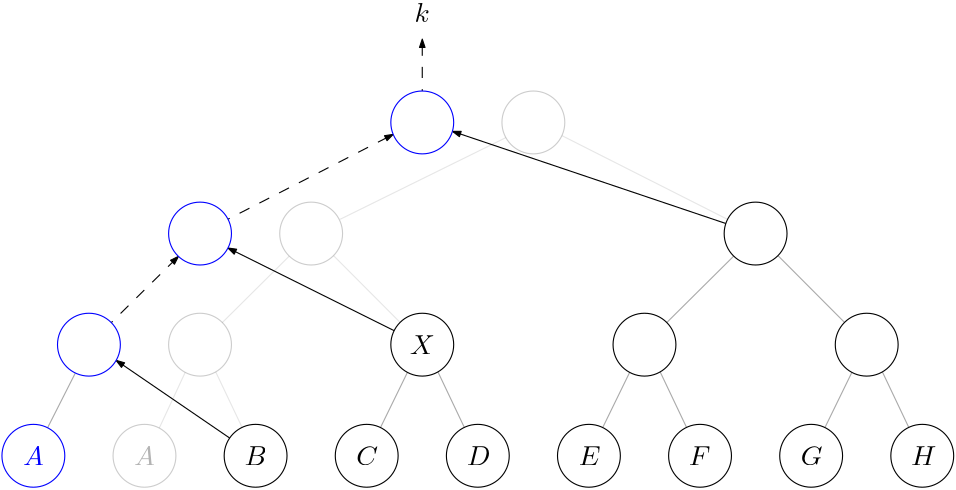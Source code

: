 <?xml version="1.0"?>
<!DOCTYPE ipe SYSTEM "ipe.dtd">
<ipe version="70218" creator="Ipe 7.2.24">
<info created="D:20240309153354" modified="D:20240413122925"/>
<ipestyle name="basic">
<symbol name="arrow/arc(spx)">
<path stroke="sym-stroke" fill="sym-stroke" pen="sym-pen">
0 0 m
-1 0.333 l
-1 -0.333 l
h
</path>
</symbol>
<symbol name="arrow/farc(spx)">
<path stroke="sym-stroke" fill="white" pen="sym-pen">
0 0 m
-1 0.333 l
-1 -0.333 l
h
</path>
</symbol>
<symbol name="arrow/ptarc(spx)">
<path stroke="sym-stroke" fill="sym-stroke" pen="sym-pen">
0 0 m
-1 0.333 l
-0.8 0 l
-1 -0.333 l
h
</path>
</symbol>
<symbol name="arrow/fptarc(spx)">
<path stroke="sym-stroke" fill="white" pen="sym-pen">
0 0 m
-1 0.333 l
-0.8 0 l
-1 -0.333 l
h
</path>
</symbol>
<symbol name="mark/circle(sx)" transformations="translations">
<path fill="sym-stroke">
0.6 0 0 0.6 0 0 e
0.4 0 0 0.4 0 0 e
</path>
</symbol>
<symbol name="mark/disk(sx)" transformations="translations">
<path fill="sym-stroke">
0.6 0 0 0.6 0 0 e
</path>
</symbol>
<symbol name="mark/fdisk(sfx)" transformations="translations">
<group>
<path fill="sym-fill">
0.5 0 0 0.5 0 0 e
</path>
<path fill="sym-stroke" fillrule="eofill">
0.6 0 0 0.6 0 0 e
0.4 0 0 0.4 0 0 e
</path>
</group>
</symbol>
<symbol name="mark/box(sx)" transformations="translations">
<path fill="sym-stroke" fillrule="eofill">
-0.6 -0.6 m
0.6 -0.6 l
0.6 0.6 l
-0.6 0.6 l
h
-0.4 -0.4 m
0.4 -0.4 l
0.4 0.4 l
-0.4 0.4 l
h
</path>
</symbol>
<symbol name="mark/square(sx)" transformations="translations">
<path fill="sym-stroke">
-0.6 -0.6 m
0.6 -0.6 l
0.6 0.6 l
-0.6 0.6 l
h
</path>
</symbol>
<symbol name="mark/fsquare(sfx)" transformations="translations">
<group>
<path fill="sym-fill">
-0.5 -0.5 m
0.5 -0.5 l
0.5 0.5 l
-0.5 0.5 l
h
</path>
<path fill="sym-stroke" fillrule="eofill">
-0.6 -0.6 m
0.6 -0.6 l
0.6 0.6 l
-0.6 0.6 l
h
-0.4 -0.4 m
0.4 -0.4 l
0.4 0.4 l
-0.4 0.4 l
h
</path>
</group>
</symbol>
<symbol name="mark/cross(sx)" transformations="translations">
<group>
<path fill="sym-stroke">
-0.43 -0.57 m
0.57 0.43 l
0.43 0.57 l
-0.57 -0.43 l
h
</path>
<path fill="sym-stroke">
-0.43 0.57 m
0.57 -0.43 l
0.43 -0.57 l
-0.57 0.43 l
h
</path>
</group>
</symbol>
<symbol name="arrow/fnormal(spx)">
<path stroke="sym-stroke" fill="white" pen="sym-pen">
0 0 m
-1 0.333 l
-1 -0.333 l
h
</path>
</symbol>
<symbol name="arrow/pointed(spx)">
<path stroke="sym-stroke" fill="sym-stroke" pen="sym-pen">
0 0 m
-1 0.333 l
-0.8 0 l
-1 -0.333 l
h
</path>
</symbol>
<symbol name="arrow/fpointed(spx)">
<path stroke="sym-stroke" fill="white" pen="sym-pen">
0 0 m
-1 0.333 l
-0.8 0 l
-1 -0.333 l
h
</path>
</symbol>
<symbol name="arrow/linear(spx)">
<path stroke="sym-stroke" pen="sym-pen">
-1 0.333 m
0 0 l
-1 -0.333 l
</path>
</symbol>
<symbol name="arrow/fdouble(spx)">
<path stroke="sym-stroke" fill="white" pen="sym-pen">
0 0 m
-1 0.333 l
-1 -0.333 l
h
-1 0 m
-2 0.333 l
-2 -0.333 l
h
</path>
</symbol>
<symbol name="arrow/double(spx)">
<path stroke="sym-stroke" fill="sym-stroke" pen="sym-pen">
0 0 m
-1 0.333 l
-1 -0.333 l
h
-1 0 m
-2 0.333 l
-2 -0.333 l
h
</path>
</symbol>
<symbol name="arrow/mid-normal(spx)">
<path stroke="sym-stroke" fill="sym-stroke" pen="sym-pen">
0.5 0 m
-0.5 0.333 l
-0.5 -0.333 l
h
</path>
</symbol>
<symbol name="arrow/mid-fnormal(spx)">
<path stroke="sym-stroke" fill="white" pen="sym-pen">
0.5 0 m
-0.5 0.333 l
-0.5 -0.333 l
h
</path>
</symbol>
<symbol name="arrow/mid-pointed(spx)">
<path stroke="sym-stroke" fill="sym-stroke" pen="sym-pen">
0.5 0 m
-0.5 0.333 l
-0.3 0 l
-0.5 -0.333 l
h
</path>
</symbol>
<symbol name="arrow/mid-fpointed(spx)">
<path stroke="sym-stroke" fill="white" pen="sym-pen">
0.5 0 m
-0.5 0.333 l
-0.3 0 l
-0.5 -0.333 l
h
</path>
</symbol>
<symbol name="arrow/mid-double(spx)">
<path stroke="sym-stroke" fill="sym-stroke" pen="sym-pen">
1 0 m
0 0.333 l
0 -0.333 l
h
0 0 m
-1 0.333 l
-1 -0.333 l
h
</path>
</symbol>
<symbol name="arrow/mid-fdouble(spx)">
<path stroke="sym-stroke" fill="white" pen="sym-pen">
1 0 m
0 0.333 l
0 -0.333 l
h
0 0 m
-1 0.333 l
-1 -0.333 l
h
</path>
</symbol>
<anglesize name="22.5 deg" value="22.5"/>
<anglesize name="30 deg" value="30"/>
<anglesize name="45 deg" value="45"/>
<anglesize name="60 deg" value="60"/>
<anglesize name="90 deg" value="90"/>
<arrowsize name="large" value="10"/>
<arrowsize name="small" value="5"/>
<arrowsize name="tiny" value="3"/>
<color name="blue" value="0 0 1"/>
<color name="brown" value="0.647 0.165 0.165"/>
<color name="darkblue" value="0 0 0.545"/>
<color name="darkcyan" value="0 0.545 0.545"/>
<color name="darkgray" value="0.663"/>
<color name="darkgreen" value="0 0.392 0"/>
<color name="darkmagenta" value="0.545 0 0.545"/>
<color name="darkorange" value="1 0.549 0"/>
<color name="darkred" value="0.545 0 0"/>
<color name="gold" value="1 0.843 0"/>
<color name="gray" value="0.745"/>
<color name="green" value="0 1 0"/>
<color name="lightblue" value="0.678 0.847 0.902"/>
<color name="lightcyan" value="0.878 1 1"/>
<color name="lightgray" value="0.827"/>
<color name="lightgreen" value="0.565 0.933 0.565"/>
<color name="lightyellow" value="1 1 0.878"/>
<color name="navy" value="0 0 0.502"/>
<color name="orange" value="1 0.647 0"/>
<color name="pink" value="1 0.753 0.796"/>
<color name="purple" value="0.627 0.125 0.941"/>
<color name="red" value="1 0 0"/>
<color name="seagreen" value="0.18 0.545 0.341"/>
<color name="turquoise" value="0.251 0.878 0.816"/>
<color name="violet" value="0.933 0.51 0.933"/>
<color name="yellow" value="1 1 0"/>
<dashstyle name="dash dot dotted" value="[4 2 1 2 1 2] 0"/>
<dashstyle name="dash dotted" value="[4 2 1 2] 0"/>
<dashstyle name="dashed" value="[4] 0"/>
<dashstyle name="dotted" value="[1 3] 0"/>
<gridsize name="10 pts (~3.5 mm)" value="10"/>
<gridsize name="14 pts (~5 mm)" value="14"/>
<gridsize name="16 pts (~6 mm)" value="16"/>
<gridsize name="20 pts (~7 mm)" value="20"/>
<gridsize name="28 pts (~10 mm)" value="28"/>
<gridsize name="32 pts (~12 mm)" value="32"/>
<gridsize name="4 pts" value="4"/>
<gridsize name="56 pts (~20 mm)" value="56"/>
<gridsize name="8 pts (~3 mm)" value="8"/>
<opacity name="10%" value="0.1"/>
<opacity name="30%" value="0.3"/>
<opacity name="50%" value="0.5"/>
<opacity name="75%" value="0.75"/>
<pen name="fat" value="1.2"/>
<pen name="heavier" value="0.8"/>
<pen name="ultrafat" value="2"/>
<symbolsize name="large" value="5"/>
<symbolsize name="small" value="2"/>
<symbolsize name="tiny" value="1.1"/>
<textsize name="Huge" value="\Huge"/>
<textsize name="LARGE" value="\LARGE"/>
<textsize name="Large" value="\Large"/>
<textsize name="footnote" value="\footnotesize"/>
<textsize name="huge" value="\huge"/>
<textsize name="large" value="\large"/>
<textsize name="small" value="\small"/>
<textsize name="tiny" value="\tiny"/>
<textstyle name="center" begin="\begin{center}" end="\end{center}"/>
<textstyle name="item" begin="\begin{itemize}\item{}" end="\end{itemize}"/>
<textstyle name="itemize" begin="\begin{itemize}" end="\end{itemize}"/>
<tiling name="falling" angle="-60" step="4" width="1"/>
<tiling name="rising" angle="30" step="4" width="1"/>
</ipestyle>
<ipestyle name="personal">
<opacity name="20%" value="0.2"/>
</ipestyle>
<page>
<layer name="alpha"/>
<view layers="alpha" active="alpha"/>
<path layer="alpha" matrix="1 0 0 1 180 40" stroke="darkgray">
220 640 m
188.056 672.056 l
</path>
<path matrix="1 0 0 1 20 40" stroke="black" fill="1" opacity="50%" stroke-opacity="10%">
340 680 m
270.269 715.253 l
</path>
<path matrix="1 0 0 1 0 40" stroke="black" fill="1" arrow="normal/tiny">
360 680 m
250.851 716.799 l
</path>
<path matrix="1 0 0 1 180 40" stroke="darkgray">
140 640 m
172.117 671.884 l
</path>
<path matrix="1 0 0 1 0 40" stroke="black" fill="1" arrow="normal/tiny">
240 640 m
170.049 674.803 l
</path>
<path matrix="1 0 0 1 0 40" stroke="black" fill="1" arrow="normal/tiny">
180 600 m
129.799 634.345 l
</path>
<path matrix="1 0 0 1 0 40" stroke="black" fill="1" dash="dashed" arrow="normal/tiny">
240 720 m
240 750 l
</path>
<path matrix="1 0 0 1 0 40" stroke="black" fill="1" dash="dashed" arrow="normal/tiny">
160 680 m
229.531 715.71 l
</path>
<path matrix="1 0 0 1 0 40" stroke="black" fill="1" dash="dashed" arrow="normal/tiny">
120 640 m
152.224 671.782 l
</path>
<path matrix="1 0 0 1 0 40" stroke="darkgray">
100 600 m
115.11 629.798 l
</path>
<path matrix="1 0 0 1 0 40" stroke="black" fill="1" opacity="50%" stroke-opacity="10%">
210.414 685.133 m
270.088 714.546 l
</path>
<path matrix="1 0 0 1 100 40" stroke="darkgray">
160 600 m
145.647 630.196 l
</path>
<path matrix="1 0 0 1 100 40" stroke="darkgray">
120 600 m
134.661 630.025 l
</path>
<path matrix="1 0 0 1 20 40" stroke="black" fill="1" opacity="50%" stroke-opacity="10%">
160 600 m
145.647 630.196 l
</path>
<path matrix="1 0 0 1 0 40" stroke="black" fill="1" opacity="50%" stroke-opacity="10%">
145.323 609.983 m
154.661 630.025 l
</path>
<path matrix="1 0 0 1 20 40" stroke="black" fill="1" opacity="50%" stroke-opacity="10%">
220 640 m
188.056 672.056 l
</path>
<path matrix="1 0 0 1 0 40" stroke="black" fill="1" opacity="50%" stroke-opacity="10%">
167.949 647.892 m
192.117 671.884 l
</path>
<path matrix="1 0 0 1 -80 -24" stroke="black" fill="1" opacity="50%" stroke-opacity="20%">
11.3137 0 0 11.3137 240 704 e
</path>
<path matrix="1 0 0 1 -40 16" stroke="black" fill="1" opacity="50%" stroke-opacity="20%">
11.3137 0 0 11.3137 240 704 e
</path>
<group matrix="1 0 0 1 -74.854 61.998">
<path matrix="1 0 0 1 14.854 -125.998" stroke="black" fill="white">
11.3137 0 0 11.3137 240 704 e
</path>
<text matrix="1 0 0 1 16.0105 -80.309" transformations="translations" pos="234.815 654.907" stroke="black" type="label" width="8.057" height="6.808" depth="0" valign="baseline" style="math">B</text>
</group>
<path matrix="1 0 0 1 40 56" stroke="black" fill="1" opacity="50%" stroke-opacity="20%">
11.3137 0 0 11.3137 240 704 e
</path>
<group matrix="1 0 0 1 68.4822 77.296">
<path matrix="1 0 0 1 -88.4822 -141.296" stroke="black" fill="white">
11.3137 0 0 11.3137 240 704 e
</path>
<text matrix="1 0 0 1 -87.0332 -95.6074" transformations="translations" pos="234.815 654.907" stroke="black" type="label" width="7.833" height="6.808" depth="0" valign="baseline" style="math">C
</text>
</group>
<group matrix="1 0 0 1 5.146 61.998">
<path matrix="1 0 0 1 14.854 -125.998" stroke="black" fill="white">
11.3137 0 0 11.3137 240 704 e
</path>
<text matrix="1 0 0 1 16.0105 -80.309" transformations="translations" pos="234.815 654.907" stroke="black" type="label" width="8.525" height="6.808" depth="0" valign="baseline" style="math">D
</text>
</group>
<path matrix="1 0 0 1 260 40" stroke="darkgray">
160 600 m
145.647 630.196 l
</path>
<path matrix="1 0 0 1 260 40" stroke="darkgray">
120 600 m
134.661 630.025 l
</path>
<path matrix="1 0 0 1 180 40" stroke="darkgray">
160 600 m
145.647 630.196 l
</path>
<path matrix="1 0 0 1 180 40" stroke="darkgray">
120 600 m
134.661 630.025 l
</path>
<path matrix="1 0 0 1 80 -24" stroke="black" fill="1">
11.3137 0 0 11.3137 240 704 e
</path>
<path matrix="1 0 0 1 120 16" stroke="black" fill="1">
11.3137 0 0 11.3137 240 704 e
</path>
<group matrix="1 0 0 1 85.146 61.998">
<path matrix="1 0 0 1 14.854 -125.998" stroke="black" fill="white">
11.3137 0 0 11.3137 240 704 e
</path>
<text matrix="1 0 0 1 16.0105 -80.309" transformations="translations" pos="234.815 654.907" stroke="black" type="label" width="7.79" height="6.808" depth="0" valign="baseline" style="math">F</text>
</group>
<path matrix="1 0 0 1 160 -24" stroke="black" fill="1">
11.3137 0 0 11.3137 240 704 e
</path>
<group matrix="1 0 0 1 228.482 77.296">
<path matrix="1 0 0 1 -88.4822 -141.296" stroke="black" fill="white">
11.3137 0 0 11.3137 240 704 e
</path>
<text matrix="1 0 0 1 -87.0332 -95.6074" transformations="translations" pos="234.815 654.907" stroke="black" type="label" width="7.833" height="6.808" depth="0" valign="baseline" style="math">G</text>
</group>
<group matrix="1 0 0 1 165.146 61.998">
<path matrix="1 0 0 1 14.854 -125.998" stroke="black" fill="white">
11.3137 0 0 11.3137 240 704 e
</path>
<text matrix="1 0 0 1 16.0105 -80.309" transformations="translations" pos="234.815 654.907" stroke="black" type="label" width="9.091" height="6.808" depth="0" valign="baseline" style="math">H</text>
</group>
<path matrix="1 0 0 1 -140 -64" stroke="blue" fill="1">
11.3137 0 0 11.3137 240 704 e
</path>
<path matrix="1 0 0 1 -80 16" stroke="blue" fill="1">
11.3137 0 0 11.3137 240 704 e
</path>
<path matrix="1 0 0 1 0 56" stroke="blue" fill="1">
11.3137 0 0 11.3137 240 704 e
</path>
<path matrix="1 0 0 1 -100 -64" stroke="black" fill="1" opacity="50%" stroke-opacity="20%">
11.3137 0 0 11.3137 240 704 e
</path>
<text matrix="1 0 0 1 -98.551 -18.3114" transformations="translations" pos="234.815 654.907" stroke="black" type="label" width="7.472" height="6.808" depth="0" valign="baseline" style="math" opacity="30%">A</text>
<text matrix="1 0 0 1 2.75 36.164" transformations="translations" pos="240 760" stroke="black" type="label" width="5.5" height="6.918" depth="0" halign="right" valign="baseline" style="math">k</text>
<text matrix="1 0 0 1 -3.736 36.596" transformations="translations" pos="100 600" stroke="blue" type="label" width="7.472" height="6.808" depth="0" valign="baseline" style="math">A</text>
<path matrix="1 0 0 1 -120 -24" stroke="blue" fill="1">
11.3137 0 0 11.3137 240 704 e
</path>
<path matrix="1 0 0 1 0 -24" stroke="black" fill="1">
11.3137 0 0 11.3137 240 704 e
</path>
<path matrix="1 0 0 1 59.9998 -64" stroke="black" fill="1">
11.3137 0 0 11.3137 240 704 e
</path>
<text matrix="1 0 0 1 61.4488 -18.3114" transformations="translations" pos="234.815 654.907" stroke="black" type="label" width="7.929" height="6.808" depth="0" valign="baseline" style="math">E</text>
<text transformations="translations" pos="240 680" stroke="black" type="label" width="9.036" height="6.808" depth="0" halign="center" valign="center" style="math">X</text>
</page>
</ipe>
